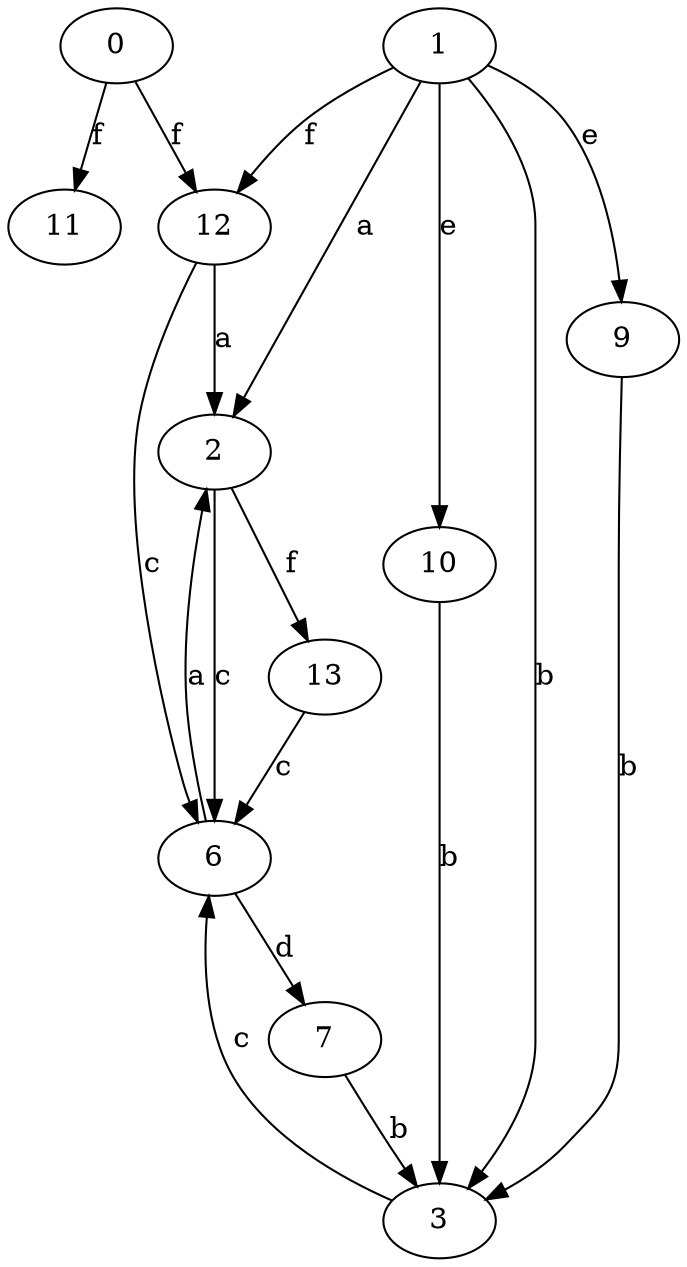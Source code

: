 strict digraph  {
0;
2;
3;
6;
7;
9;
10;
11;
12;
1;
13;
0 -> 11  [label=f];
0 -> 12  [label=f];
2 -> 6  [label=c];
2 -> 13  [label=f];
3 -> 6  [label=c];
6 -> 2  [label=a];
6 -> 7  [label=d];
7 -> 3  [label=b];
9 -> 3  [label=b];
10 -> 3  [label=b];
12 -> 2  [label=a];
12 -> 6  [label=c];
1 -> 2  [label=a];
1 -> 3  [label=b];
1 -> 9  [label=e];
1 -> 10  [label=e];
1 -> 12  [label=f];
13 -> 6  [label=c];
}
